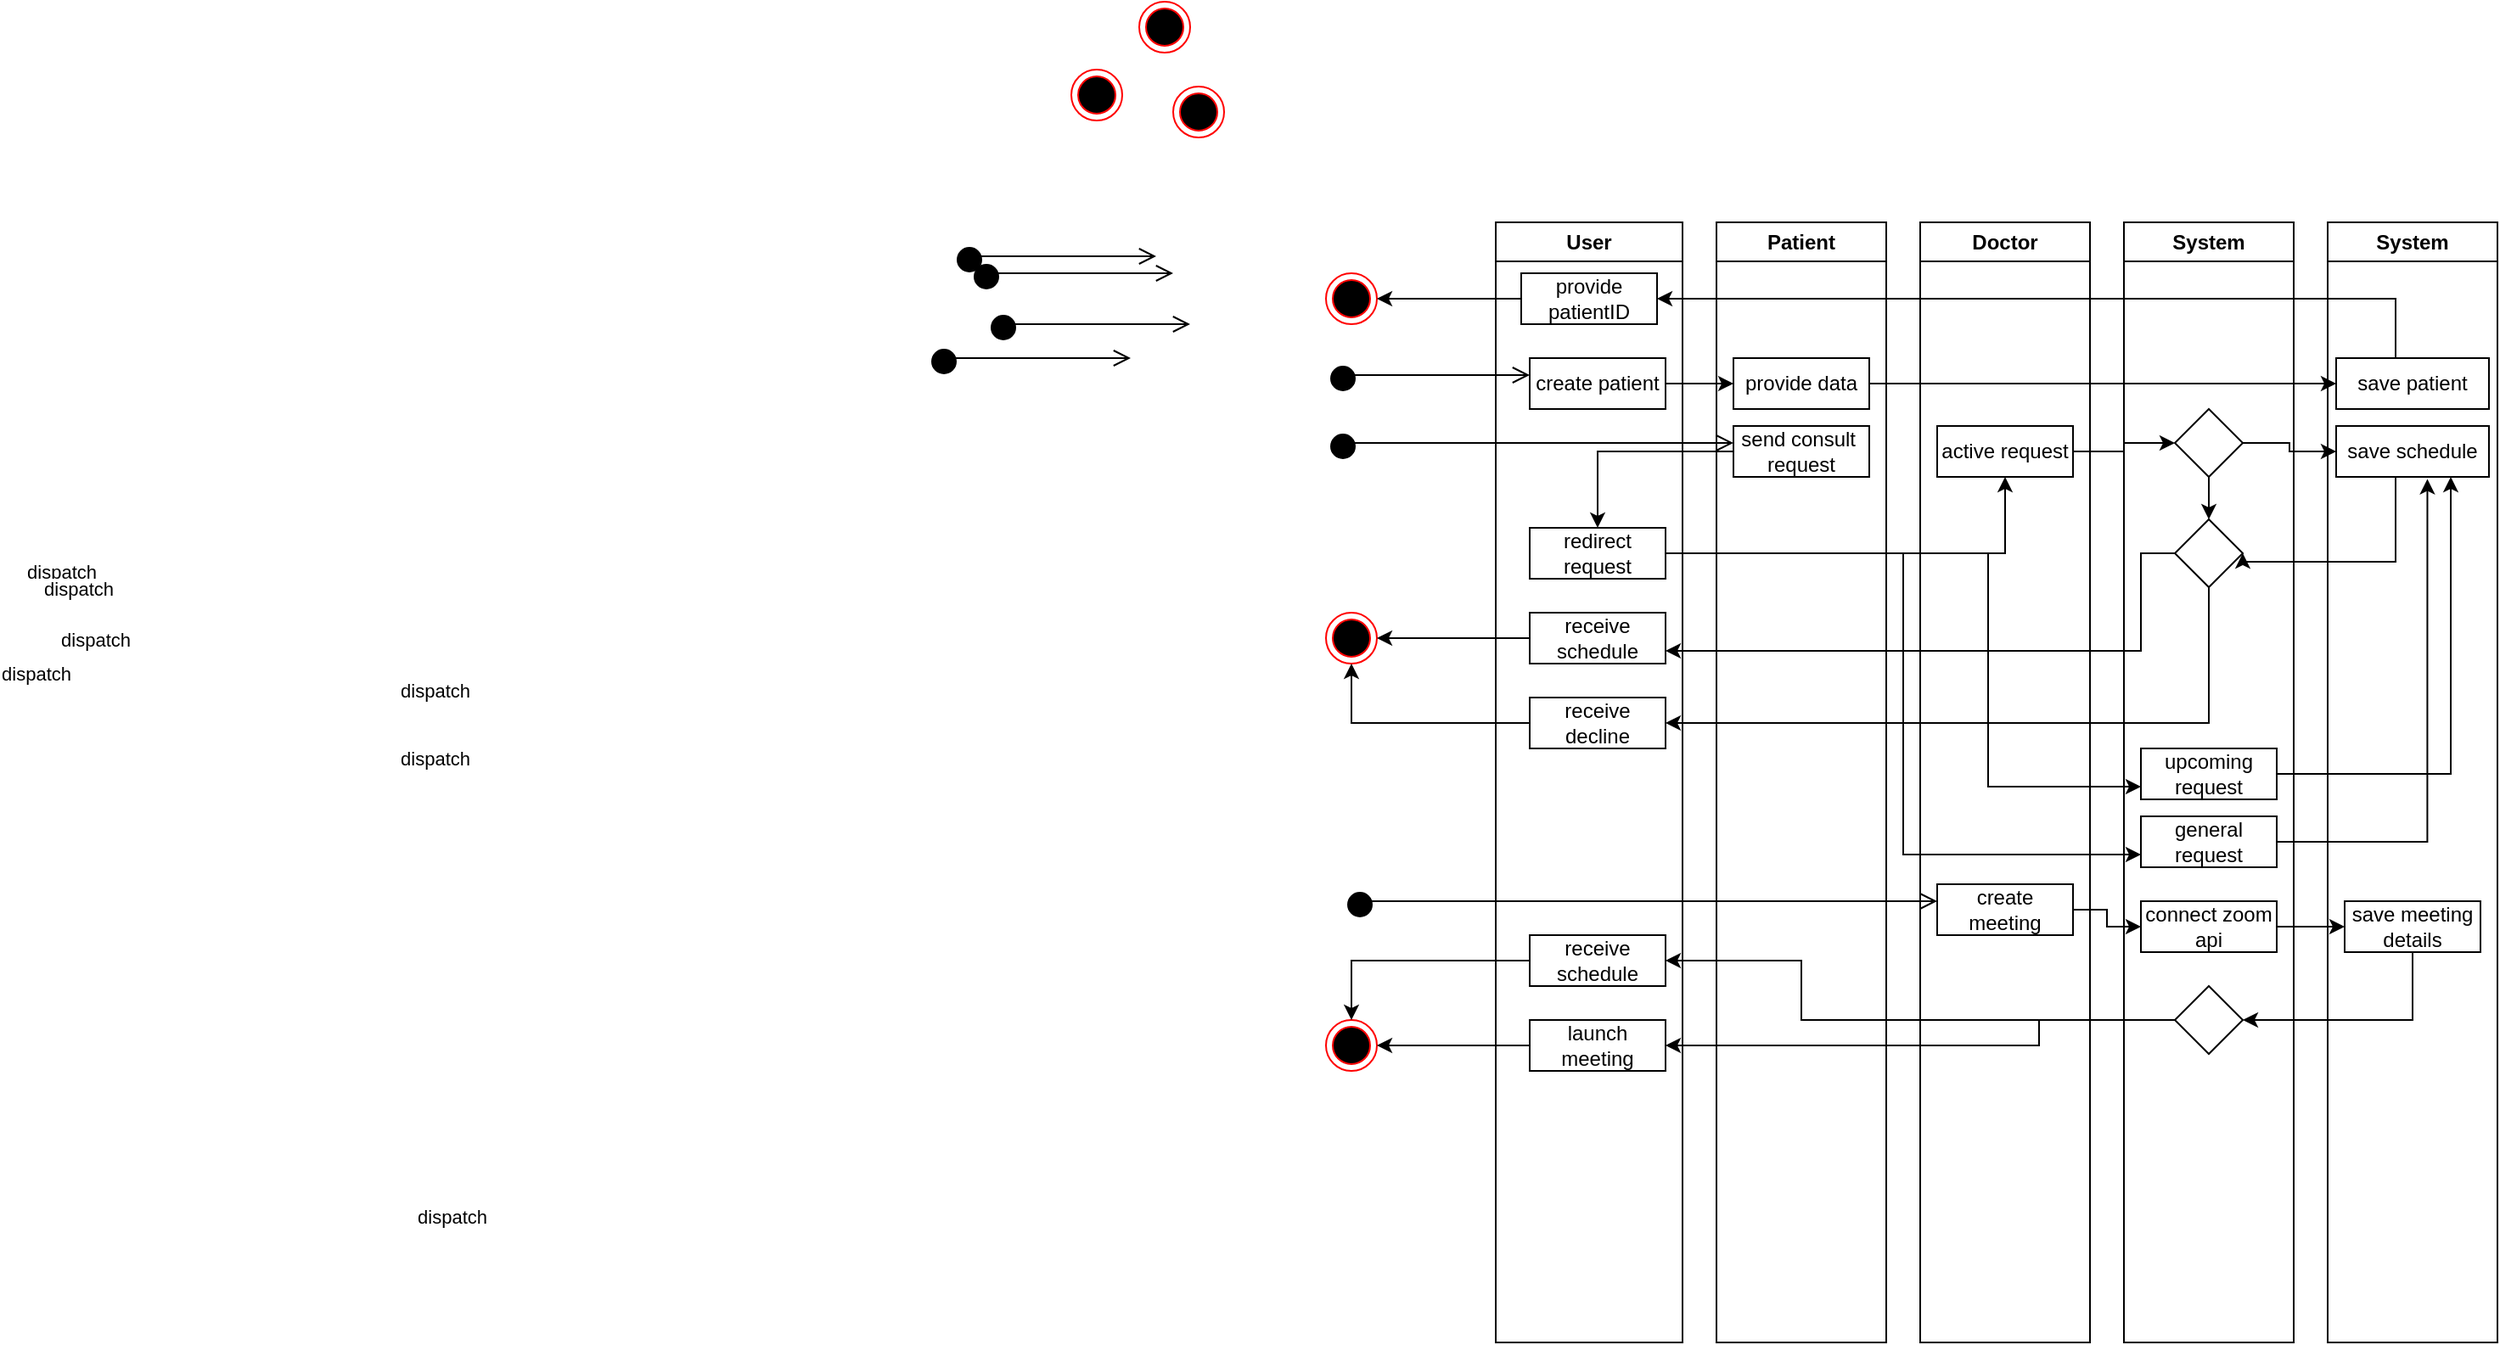 <mxfile version="21.1.1" type="github">
  <diagram name="Page-1" id="Dt-ZxNauOOQQzTgZztIT">
    <mxGraphModel dx="3100" dy="2690" grid="1" gridSize="10" guides="1" tooltips="1" connect="1" arrows="1" fold="1" page="1" pageScale="1" pageWidth="850" pageHeight="1100" math="0" shadow="0">
      <root>
        <mxCell id="0" />
        <mxCell id="1" parent="0" />
        <mxCell id="F1hbvukqpj42X-t-kXSJ-1" value="User" style="swimlane;whiteSpace=wrap;html=1;" vertex="1" parent="1">
          <mxGeometry x="-100" y="-1410" width="110" height="660" as="geometry" />
        </mxCell>
        <mxCell id="F1hbvukqpj42X-t-kXSJ-13" value="create patient" style="whiteSpace=wrap;html=1;" vertex="1" parent="F1hbvukqpj42X-t-kXSJ-1">
          <mxGeometry x="20" y="80" width="80" height="30" as="geometry" />
        </mxCell>
        <mxCell id="F1hbvukqpj42X-t-kXSJ-19" value="provide patientID" style="whiteSpace=wrap;html=1;" vertex="1" parent="F1hbvukqpj42X-t-kXSJ-1">
          <mxGeometry x="15" y="30" width="80" height="30" as="geometry" />
        </mxCell>
        <mxCell id="F1hbvukqpj42X-t-kXSJ-32" value="dispatch" style="html=1;verticalAlign=bottom;startArrow=circle;startFill=1;endArrow=open;startSize=6;endSize=8;edgeStyle=elbowEdgeStyle;elbow=vertical;curved=0;rounded=0;entryX=0;entryY=0.333;entryDx=0;entryDy=0;entryPerimeter=0;" edge="1" parent="F1hbvukqpj42X-t-kXSJ-1" target="F1hbvukqpj42X-t-kXSJ-31">
          <mxGeometry x="-1" y="275" width="80" relative="1" as="geometry">
            <mxPoint x="-90" y="140" as="sourcePoint" />
            <mxPoint x="130" y="130" as="targetPoint" />
            <Array as="points">
              <mxPoint x="-70" y="130" />
            </Array>
            <mxPoint x="-260" y="185" as="offset" />
          </mxGeometry>
        </mxCell>
        <mxCell id="F1hbvukqpj42X-t-kXSJ-34" value="redirect request" style="whiteSpace=wrap;html=1;" vertex="1" parent="F1hbvukqpj42X-t-kXSJ-1">
          <mxGeometry x="20" y="180" width="80" height="30" as="geometry" />
        </mxCell>
        <mxCell id="F1hbvukqpj42X-t-kXSJ-47" value="receive schedule" style="whiteSpace=wrap;html=1;" vertex="1" parent="F1hbvukqpj42X-t-kXSJ-1">
          <mxGeometry x="20" y="230" width="80" height="30" as="geometry" />
        </mxCell>
        <mxCell id="F1hbvukqpj42X-t-kXSJ-48" value="receive decline" style="whiteSpace=wrap;html=1;" vertex="1" parent="F1hbvukqpj42X-t-kXSJ-1">
          <mxGeometry x="20" y="280" width="80" height="30" as="geometry" />
        </mxCell>
        <mxCell id="F1hbvukqpj42X-t-kXSJ-74" value="receive schedule" style="whiteSpace=wrap;html=1;" vertex="1" parent="F1hbvukqpj42X-t-kXSJ-1">
          <mxGeometry x="20" y="420" width="80" height="30" as="geometry" />
        </mxCell>
        <mxCell id="F1hbvukqpj42X-t-kXSJ-78" value="launch meeting" style="whiteSpace=wrap;html=1;" vertex="1" parent="F1hbvukqpj42X-t-kXSJ-1">
          <mxGeometry x="20" y="470" width="80" height="30" as="geometry" />
        </mxCell>
        <mxCell id="F1hbvukqpj42X-t-kXSJ-2" value="Patient" style="swimlane;whiteSpace=wrap;html=1;startSize=23;" vertex="1" parent="1">
          <mxGeometry x="30" y="-1410" width="100" height="660" as="geometry" />
        </mxCell>
        <mxCell id="F1hbvukqpj42X-t-kXSJ-31" value="send consult&amp;nbsp; request" style="whiteSpace=wrap;html=1;" vertex="1" parent="F1hbvukqpj42X-t-kXSJ-2">
          <mxGeometry x="10" y="120" width="80" height="30" as="geometry" />
        </mxCell>
        <mxCell id="F1hbvukqpj42X-t-kXSJ-3" value="System" style="swimlane;whiteSpace=wrap;html=1;" vertex="1" parent="1">
          <mxGeometry x="270" y="-1410" width="100" height="660" as="geometry" />
        </mxCell>
        <mxCell id="F1hbvukqpj42X-t-kXSJ-51" value="" style="edgeStyle=orthogonalEdgeStyle;rounded=0;orthogonalLoop=1;jettySize=auto;html=1;" edge="1" parent="F1hbvukqpj42X-t-kXSJ-3" source="F1hbvukqpj42X-t-kXSJ-43" target="F1hbvukqpj42X-t-kXSJ-49">
          <mxGeometry relative="1" as="geometry" />
        </mxCell>
        <mxCell id="F1hbvukqpj42X-t-kXSJ-43" value="" style="rhombus;whiteSpace=wrap;html=1;" vertex="1" parent="F1hbvukqpj42X-t-kXSJ-3">
          <mxGeometry x="30" y="110" width="40" height="40" as="geometry" />
        </mxCell>
        <mxCell id="F1hbvukqpj42X-t-kXSJ-49" value="" style="rhombus;whiteSpace=wrap;html=1;" vertex="1" parent="F1hbvukqpj42X-t-kXSJ-3">
          <mxGeometry x="30" y="175" width="40" height="40" as="geometry" />
        </mxCell>
        <mxCell id="F1hbvukqpj42X-t-kXSJ-54" value="upcoming request" style="whiteSpace=wrap;html=1;" vertex="1" parent="F1hbvukqpj42X-t-kXSJ-3">
          <mxGeometry x="10" y="310" width="80" height="30" as="geometry" />
        </mxCell>
        <mxCell id="F1hbvukqpj42X-t-kXSJ-59" value="general request" style="whiteSpace=wrap;html=1;" vertex="1" parent="F1hbvukqpj42X-t-kXSJ-3">
          <mxGeometry x="10" y="350" width="80" height="30" as="geometry" />
        </mxCell>
        <mxCell id="F1hbvukqpj42X-t-kXSJ-66" value="connect zoom api" style="whiteSpace=wrap;html=1;" vertex="1" parent="F1hbvukqpj42X-t-kXSJ-3">
          <mxGeometry x="10" y="400" width="80" height="30" as="geometry" />
        </mxCell>
        <mxCell id="F1hbvukqpj42X-t-kXSJ-75" value="" style="rhombus;whiteSpace=wrap;html=1;" vertex="1" parent="F1hbvukqpj42X-t-kXSJ-3">
          <mxGeometry x="30" y="450" width="40" height="40" as="geometry" />
        </mxCell>
        <mxCell id="F1hbvukqpj42X-t-kXSJ-4" value="Doctor" style="swimlane;whiteSpace=wrap;html=1;" vertex="1" parent="1">
          <mxGeometry x="150" y="-1410" width="100" height="660" as="geometry" />
        </mxCell>
        <mxCell id="F1hbvukqpj42X-t-kXSJ-38" value="active request" style="whiteSpace=wrap;html=1;" vertex="1" parent="F1hbvukqpj42X-t-kXSJ-4">
          <mxGeometry x="10" y="120" width="80" height="30" as="geometry" />
        </mxCell>
        <mxCell id="F1hbvukqpj42X-t-kXSJ-56" value="create meeting" style="whiteSpace=wrap;html=1;" vertex="1" parent="F1hbvukqpj42X-t-kXSJ-4">
          <mxGeometry x="10" y="390" width="80" height="30" as="geometry" />
        </mxCell>
        <mxCell id="F1hbvukqpj42X-t-kXSJ-5" value="System" style="swimlane;whiteSpace=wrap;html=1;" vertex="1" parent="1">
          <mxGeometry x="390" y="-1410" width="100" height="660" as="geometry" />
        </mxCell>
        <mxCell id="F1hbvukqpj42X-t-kXSJ-16" value="save patient" style="whiteSpace=wrap;html=1;" vertex="1" parent="F1hbvukqpj42X-t-kXSJ-5">
          <mxGeometry x="5" y="80" width="90" height="30" as="geometry" />
        </mxCell>
        <mxCell id="F1hbvukqpj42X-t-kXSJ-45" value="save schedule" style="whiteSpace=wrap;html=1;" vertex="1" parent="F1hbvukqpj42X-t-kXSJ-5">
          <mxGeometry x="5" y="120" width="90" height="30" as="geometry" />
        </mxCell>
        <mxCell id="F1hbvukqpj42X-t-kXSJ-68" value="save meeting details" style="whiteSpace=wrap;html=1;" vertex="1" parent="F1hbvukqpj42X-t-kXSJ-5">
          <mxGeometry x="10" y="400" width="80" height="30" as="geometry" />
        </mxCell>
        <mxCell id="F1hbvukqpj42X-t-kXSJ-7" value="dispatch" style="html=1;verticalAlign=bottom;startArrow=circle;startFill=1;endArrow=open;startSize=6;endSize=8;edgeStyle=elbowEdgeStyle;elbow=vertical;curved=0;rounded=0;" edge="1" parent="1">
          <mxGeometry x="-1" y="275" width="80" relative="1" as="geometry">
            <mxPoint x="-190" y="-1310" as="sourcePoint" />
            <mxPoint x="-80" y="-1320" as="targetPoint" />
            <Array as="points">
              <mxPoint x="-170" y="-1320" />
            </Array>
            <mxPoint x="-260" y="185" as="offset" />
          </mxGeometry>
        </mxCell>
        <mxCell id="F1hbvukqpj42X-t-kXSJ-8" value="dispatch" style="html=1;verticalAlign=bottom;startArrow=circle;startFill=1;endArrow=open;startSize=6;endSize=8;edgeStyle=elbowEdgeStyle;elbow=vertical;curved=0;rounded=0;" edge="1" parent="1">
          <mxGeometry x="-1" y="275" width="80" relative="1" as="geometry">
            <mxPoint x="-390" y="-1340" as="sourcePoint" />
            <mxPoint x="-280" y="-1350" as="targetPoint" />
            <Array as="points">
              <mxPoint x="-370" y="-1350" />
            </Array>
            <mxPoint x="-260" y="185" as="offset" />
          </mxGeometry>
        </mxCell>
        <mxCell id="F1hbvukqpj42X-t-kXSJ-9" value="dispatch" style="html=1;verticalAlign=bottom;startArrow=circle;startFill=1;endArrow=open;startSize=6;endSize=8;edgeStyle=elbowEdgeStyle;elbow=vertical;curved=0;rounded=0;" edge="1" parent="1">
          <mxGeometry x="-1" y="275" width="80" relative="1" as="geometry">
            <mxPoint x="-425" y="-1320" as="sourcePoint" />
            <mxPoint x="-315" y="-1330" as="targetPoint" />
            <Array as="points">
              <mxPoint x="-405" y="-1330" />
            </Array>
            <mxPoint x="-260" y="185" as="offset" />
          </mxGeometry>
        </mxCell>
        <mxCell id="F1hbvukqpj42X-t-kXSJ-10" value="dispatch" style="html=1;verticalAlign=bottom;startArrow=circle;startFill=1;endArrow=open;startSize=6;endSize=8;edgeStyle=elbowEdgeStyle;elbow=vertical;curved=0;rounded=0;" edge="1" parent="1">
          <mxGeometry x="-1" y="275" width="80" relative="1" as="geometry">
            <mxPoint x="-410" y="-1380" as="sourcePoint" />
            <mxPoint x="-300" y="-1390" as="targetPoint" />
            <Array as="points">
              <mxPoint x="-390" y="-1390" />
            </Array>
            <mxPoint x="-260" y="185" as="offset" />
          </mxGeometry>
        </mxCell>
        <mxCell id="F1hbvukqpj42X-t-kXSJ-11" value="dispatch" style="html=1;verticalAlign=bottom;startArrow=circle;startFill=1;endArrow=open;startSize=6;endSize=8;edgeStyle=elbowEdgeStyle;elbow=vertical;curved=0;rounded=0;" edge="1" parent="1">
          <mxGeometry x="-1" y="275" width="80" relative="1" as="geometry">
            <mxPoint x="-400" y="-1370" as="sourcePoint" />
            <mxPoint x="-290" y="-1380" as="targetPoint" />
            <Array as="points">
              <mxPoint x="-380" y="-1380" />
            </Array>
            <mxPoint x="-260" y="185" as="offset" />
          </mxGeometry>
        </mxCell>
        <mxCell id="F1hbvukqpj42X-t-kXSJ-12" value="dispatch" style="html=1;verticalAlign=bottom;startArrow=circle;startFill=1;endArrow=open;startSize=6;endSize=8;edgeStyle=elbowEdgeStyle;elbow=vertical;curved=0;rounded=0;" edge="1" parent="1">
          <mxGeometry x="-1" y="275" width="80" relative="1" as="geometry">
            <mxPoint x="-180" y="-1000" as="sourcePoint" />
            <mxPoint x="160" y="-1010" as="targetPoint" />
            <Array as="points">
              <mxPoint x="-160" y="-1010" />
            </Array>
            <mxPoint x="-260" y="185" as="offset" />
          </mxGeometry>
        </mxCell>
        <mxCell id="F1hbvukqpj42X-t-kXSJ-17" style="edgeStyle=orthogonalEdgeStyle;rounded=0;orthogonalLoop=1;jettySize=auto;html=1;entryX=0;entryY=0.5;entryDx=0;entryDy=0;" edge="1" parent="1" source="F1hbvukqpj42X-t-kXSJ-14" target="F1hbvukqpj42X-t-kXSJ-16">
          <mxGeometry relative="1" as="geometry" />
        </mxCell>
        <mxCell id="F1hbvukqpj42X-t-kXSJ-14" value="provide data" style="whiteSpace=wrap;html=1;" vertex="1" parent="1">
          <mxGeometry x="40" y="-1330" width="80" height="30" as="geometry" />
        </mxCell>
        <mxCell id="F1hbvukqpj42X-t-kXSJ-15" value="" style="edgeStyle=orthogonalEdgeStyle;rounded=0;orthogonalLoop=1;jettySize=auto;html=1;" edge="1" parent="1" source="F1hbvukqpj42X-t-kXSJ-13" target="F1hbvukqpj42X-t-kXSJ-14">
          <mxGeometry relative="1" as="geometry" />
        </mxCell>
        <mxCell id="F1hbvukqpj42X-t-kXSJ-20" style="edgeStyle=orthogonalEdgeStyle;rounded=0;orthogonalLoop=1;jettySize=auto;html=1;entryX=1;entryY=0.5;entryDx=0;entryDy=0;" edge="1" parent="1" source="F1hbvukqpj42X-t-kXSJ-16" target="F1hbvukqpj42X-t-kXSJ-19">
          <mxGeometry relative="1" as="geometry">
            <Array as="points">
              <mxPoint x="430" y="-1365" />
            </Array>
          </mxGeometry>
        </mxCell>
        <mxCell id="F1hbvukqpj42X-t-kXSJ-22" value="" style="ellipse;html=1;shape=endState;fillColor=#000000;strokeColor=#ff0000;" vertex="1" parent="1">
          <mxGeometry x="-200" y="-1380" width="30" height="30" as="geometry" />
        </mxCell>
        <mxCell id="F1hbvukqpj42X-t-kXSJ-24" value="" style="ellipse;html=1;shape=endState;fillColor=#000000;strokeColor=#ff0000;" vertex="1" parent="1">
          <mxGeometry x="-310" y="-1540" width="30" height="30" as="geometry" />
        </mxCell>
        <mxCell id="F1hbvukqpj42X-t-kXSJ-25" value="" style="ellipse;html=1;shape=endState;fillColor=#000000;strokeColor=#ff0000;" vertex="1" parent="1">
          <mxGeometry x="-290" y="-1490" width="30" height="30" as="geometry" />
        </mxCell>
        <mxCell id="F1hbvukqpj42X-t-kXSJ-26" value="" style="ellipse;html=1;shape=endState;fillColor=#000000;strokeColor=#ff0000;" vertex="1" parent="1">
          <mxGeometry x="-200" y="-1180" width="30" height="30" as="geometry" />
        </mxCell>
        <mxCell id="F1hbvukqpj42X-t-kXSJ-27" value="" style="ellipse;html=1;shape=endState;fillColor=#000000;strokeColor=#ff0000;" vertex="1" parent="1">
          <mxGeometry x="-350" y="-1500" width="30" height="30" as="geometry" />
        </mxCell>
        <mxCell id="F1hbvukqpj42X-t-kXSJ-28" value="" style="ellipse;html=1;shape=endState;fillColor=#000000;strokeColor=#ff0000;" vertex="1" parent="1">
          <mxGeometry x="-200" y="-940" width="30" height="30" as="geometry" />
        </mxCell>
        <mxCell id="F1hbvukqpj42X-t-kXSJ-21" style="edgeStyle=orthogonalEdgeStyle;rounded=0;orthogonalLoop=1;jettySize=auto;html=1;entryX=1;entryY=0.5;entryDx=0;entryDy=0;" edge="1" parent="1" source="F1hbvukqpj42X-t-kXSJ-19" target="F1hbvukqpj42X-t-kXSJ-22">
          <mxGeometry relative="1" as="geometry">
            <mxPoint x="-140" y="-1365" as="targetPoint" />
            <Array as="points" />
          </mxGeometry>
        </mxCell>
        <mxCell id="F1hbvukqpj42X-t-kXSJ-36" style="edgeStyle=orthogonalEdgeStyle;rounded=0;orthogonalLoop=1;jettySize=auto;html=1;entryX=0.5;entryY=0;entryDx=0;entryDy=0;" edge="1" parent="1" source="F1hbvukqpj42X-t-kXSJ-31" target="F1hbvukqpj42X-t-kXSJ-34">
          <mxGeometry relative="1" as="geometry" />
        </mxCell>
        <mxCell id="F1hbvukqpj42X-t-kXSJ-39" style="edgeStyle=orthogonalEdgeStyle;rounded=0;orthogonalLoop=1;jettySize=auto;html=1;entryX=0.5;entryY=1;entryDx=0;entryDy=0;" edge="1" parent="1" source="F1hbvukqpj42X-t-kXSJ-34" target="F1hbvukqpj42X-t-kXSJ-38">
          <mxGeometry relative="1" as="geometry" />
        </mxCell>
        <mxCell id="F1hbvukqpj42X-t-kXSJ-44" value="" style="edgeStyle=orthogonalEdgeStyle;rounded=0;orthogonalLoop=1;jettySize=auto;html=1;" edge="1" parent="1" source="F1hbvukqpj42X-t-kXSJ-38" target="F1hbvukqpj42X-t-kXSJ-43">
          <mxGeometry relative="1" as="geometry" />
        </mxCell>
        <mxCell id="F1hbvukqpj42X-t-kXSJ-46" value="" style="edgeStyle=orthogonalEdgeStyle;rounded=0;orthogonalLoop=1;jettySize=auto;html=1;" edge="1" parent="1" source="F1hbvukqpj42X-t-kXSJ-43" target="F1hbvukqpj42X-t-kXSJ-45">
          <mxGeometry relative="1" as="geometry" />
        </mxCell>
        <mxCell id="F1hbvukqpj42X-t-kXSJ-50" style="edgeStyle=orthogonalEdgeStyle;rounded=0;orthogonalLoop=1;jettySize=auto;html=1;entryX=1;entryY=0.5;entryDx=0;entryDy=0;" edge="1" parent="1" source="F1hbvukqpj42X-t-kXSJ-45" target="F1hbvukqpj42X-t-kXSJ-49">
          <mxGeometry relative="1" as="geometry">
            <Array as="points">
              <mxPoint x="430" y="-1210" />
              <mxPoint x="340" y="-1210" />
            </Array>
          </mxGeometry>
        </mxCell>
        <mxCell id="F1hbvukqpj42X-t-kXSJ-52" style="edgeStyle=orthogonalEdgeStyle;rounded=0;orthogonalLoop=1;jettySize=auto;html=1;entryX=1;entryY=0.75;entryDx=0;entryDy=0;" edge="1" parent="1" source="F1hbvukqpj42X-t-kXSJ-49" target="F1hbvukqpj42X-t-kXSJ-47">
          <mxGeometry relative="1" as="geometry">
            <Array as="points">
              <mxPoint x="280" y="-1215" />
              <mxPoint x="280" y="-1157" />
            </Array>
          </mxGeometry>
        </mxCell>
        <mxCell id="F1hbvukqpj42X-t-kXSJ-53" style="edgeStyle=orthogonalEdgeStyle;rounded=0;orthogonalLoop=1;jettySize=auto;html=1;entryX=1;entryY=0.5;entryDx=0;entryDy=0;" edge="1" parent="1" source="F1hbvukqpj42X-t-kXSJ-49" target="F1hbvukqpj42X-t-kXSJ-48">
          <mxGeometry relative="1" as="geometry">
            <Array as="points">
              <mxPoint x="320" y="-1115" />
            </Array>
          </mxGeometry>
        </mxCell>
        <mxCell id="F1hbvukqpj42X-t-kXSJ-55" style="edgeStyle=orthogonalEdgeStyle;rounded=0;orthogonalLoop=1;jettySize=auto;html=1;entryX=0;entryY=0.75;entryDx=0;entryDy=0;" edge="1" parent="1" source="F1hbvukqpj42X-t-kXSJ-34" target="F1hbvukqpj42X-t-kXSJ-54">
          <mxGeometry relative="1" as="geometry">
            <Array as="points">
              <mxPoint x="190" y="-1215" />
              <mxPoint x="190" y="-1077" />
            </Array>
          </mxGeometry>
        </mxCell>
        <mxCell id="F1hbvukqpj42X-t-kXSJ-58" style="edgeStyle=orthogonalEdgeStyle;rounded=0;orthogonalLoop=1;jettySize=auto;html=1;entryX=0.75;entryY=1;entryDx=0;entryDy=0;" edge="1" parent="1" source="F1hbvukqpj42X-t-kXSJ-54" target="F1hbvukqpj42X-t-kXSJ-45">
          <mxGeometry relative="1" as="geometry" />
        </mxCell>
        <mxCell id="F1hbvukqpj42X-t-kXSJ-60" style="edgeStyle=orthogonalEdgeStyle;rounded=0;orthogonalLoop=1;jettySize=auto;html=1;entryX=0;entryY=0.75;entryDx=0;entryDy=0;" edge="1" parent="1" source="F1hbvukqpj42X-t-kXSJ-34" target="F1hbvukqpj42X-t-kXSJ-59">
          <mxGeometry relative="1" as="geometry" />
        </mxCell>
        <mxCell id="F1hbvukqpj42X-t-kXSJ-61" style="edgeStyle=orthogonalEdgeStyle;rounded=0;orthogonalLoop=1;jettySize=auto;html=1;entryX=0.597;entryY=1.042;entryDx=0;entryDy=0;entryPerimeter=0;" edge="1" parent="1" source="F1hbvukqpj42X-t-kXSJ-59" target="F1hbvukqpj42X-t-kXSJ-45">
          <mxGeometry relative="1" as="geometry" />
        </mxCell>
        <mxCell id="F1hbvukqpj42X-t-kXSJ-63" value="" style="edgeStyle=orthogonalEdgeStyle;rounded=0;orthogonalLoop=1;jettySize=auto;html=1;" edge="1" parent="1" source="F1hbvukqpj42X-t-kXSJ-47" target="F1hbvukqpj42X-t-kXSJ-26">
          <mxGeometry relative="1" as="geometry" />
        </mxCell>
        <mxCell id="F1hbvukqpj42X-t-kXSJ-65" style="edgeStyle=orthogonalEdgeStyle;rounded=0;orthogonalLoop=1;jettySize=auto;html=1;entryX=0.5;entryY=1;entryDx=0;entryDy=0;" edge="1" parent="1" source="F1hbvukqpj42X-t-kXSJ-48" target="F1hbvukqpj42X-t-kXSJ-26">
          <mxGeometry relative="1" as="geometry" />
        </mxCell>
        <mxCell id="F1hbvukqpj42X-t-kXSJ-67" value="" style="edgeStyle=orthogonalEdgeStyle;rounded=0;orthogonalLoop=1;jettySize=auto;html=1;" edge="1" parent="1" source="F1hbvukqpj42X-t-kXSJ-56" target="F1hbvukqpj42X-t-kXSJ-66">
          <mxGeometry relative="1" as="geometry" />
        </mxCell>
        <mxCell id="F1hbvukqpj42X-t-kXSJ-69" value="" style="edgeStyle=orthogonalEdgeStyle;rounded=0;orthogonalLoop=1;jettySize=auto;html=1;" edge="1" parent="1" source="F1hbvukqpj42X-t-kXSJ-66" target="F1hbvukqpj42X-t-kXSJ-68">
          <mxGeometry relative="1" as="geometry" />
        </mxCell>
        <mxCell id="F1hbvukqpj42X-t-kXSJ-76" style="edgeStyle=orthogonalEdgeStyle;rounded=0;orthogonalLoop=1;jettySize=auto;html=1;entryX=1;entryY=0.5;entryDx=0;entryDy=0;" edge="1" parent="1" source="F1hbvukqpj42X-t-kXSJ-68" target="F1hbvukqpj42X-t-kXSJ-75">
          <mxGeometry relative="1" as="geometry">
            <Array as="points">
              <mxPoint x="440" y="-940" />
            </Array>
          </mxGeometry>
        </mxCell>
        <mxCell id="F1hbvukqpj42X-t-kXSJ-77" style="edgeStyle=orthogonalEdgeStyle;rounded=0;orthogonalLoop=1;jettySize=auto;html=1;" edge="1" parent="1" source="F1hbvukqpj42X-t-kXSJ-75" target="F1hbvukqpj42X-t-kXSJ-74">
          <mxGeometry relative="1" as="geometry">
            <Array as="points">
              <mxPoint x="80" y="-940" />
              <mxPoint x="80" y="-975" />
            </Array>
          </mxGeometry>
        </mxCell>
        <mxCell id="F1hbvukqpj42X-t-kXSJ-79" style="edgeStyle=orthogonalEdgeStyle;rounded=0;orthogonalLoop=1;jettySize=auto;html=1;" edge="1" parent="1" source="F1hbvukqpj42X-t-kXSJ-75" target="F1hbvukqpj42X-t-kXSJ-78">
          <mxGeometry relative="1" as="geometry">
            <Array as="points">
              <mxPoint x="220" y="-940" />
              <mxPoint x="220" y="-925" />
            </Array>
          </mxGeometry>
        </mxCell>
        <mxCell id="F1hbvukqpj42X-t-kXSJ-80" style="edgeStyle=orthogonalEdgeStyle;rounded=0;orthogonalLoop=1;jettySize=auto;html=1;entryX=0.5;entryY=0;entryDx=0;entryDy=0;" edge="1" parent="1" source="F1hbvukqpj42X-t-kXSJ-74" target="F1hbvukqpj42X-t-kXSJ-28">
          <mxGeometry relative="1" as="geometry" />
        </mxCell>
        <mxCell id="F1hbvukqpj42X-t-kXSJ-81" style="edgeStyle=orthogonalEdgeStyle;rounded=0;orthogonalLoop=1;jettySize=auto;html=1;entryX=1;entryY=0.5;entryDx=0;entryDy=0;" edge="1" parent="1" source="F1hbvukqpj42X-t-kXSJ-78" target="F1hbvukqpj42X-t-kXSJ-28">
          <mxGeometry relative="1" as="geometry" />
        </mxCell>
      </root>
    </mxGraphModel>
  </diagram>
</mxfile>
